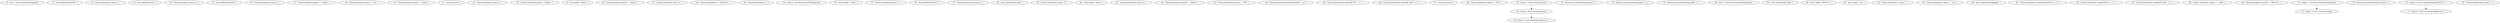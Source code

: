digraph G {
"9 : test = new IterativeStringList()"
"11 : test.addToEnd(\"hello\", )"
"12 : Check.check(test.size(), 1, )"
"13 : test.addToEnd(\"yo\", )"
"14 : Check.check(test.size(), 2, )"
"15 : test.addToEnd(\"asdf\", )"
"16 : Check.check(test.size(), 3, )"
"17 : Check.check(test.get(0, ), \"hello\", )"
"18 : Check.check(test.get(1, ), \"yo\", )"
"19 : Check.check(test.get(2, ), \"asdf\", )"
"21 : test.remove(0, )"
"22 : Check.check(test.size(), 2, )"
"23 : Check.check(test.get(0, ), \"hello\", )"
"25 : test.add(0, \"hello\", )"
"26 : Check.check(test.get(0, ), \"hello\", )"
"27 : Check.check(test.size(), 3, )"
"29 : Check.check(get(0, ), \"HELLO\", )"
"30 : Check.check(size(), 2, )"
"33 : test2 = new RecursiveIOStringList()"
"34 : test2.add(0, \"hello\", )"
"35 : Check.check(test2.size(), 1, )"
"36 : test2.addToEnd(\"YO\", )"
"37 : Check.check(test2.size(), 2, )"
"38 : test2.addToEnd(\"asdf\", )"
"39 : Check.check(test2.size(), 3, )"
"40 : test2.add(2, \"fdsa\", )"
"41 : Check.check(test2.size(), 4, )"
"42 : Check.check(test2.get(0, ), \"hello\", )"
"43 : Check.check(test2.get(1, ), \"YO\", )"
"44 : Check.check(test2.indexOf(\"hello\", ), 0, )"
"45 : Check.check(test2.indexOf(\"YO\", ), 1, )"
"46 : Check.check(test2.indexOf(\"asdf\", ), 3, )"
"47 : test2.remove(0, )"
"48 : Check.check(test2.get(0, ), \"YO\", )"
"50 : temp = test2.toLowerCase()"
"50 : temp = test2.toLowerCase()" -> "52 : temp = test2.toUpperCase()" [style=dashed]
"51 : System.out.println(temp.get(0, ), )"
"52 : temp = test2.toUpperCase()"
"52 : temp = test2.toUpperCase()" -> "54 : temp = test2.hasSubstring(\"as\", )" [style=dashed]
"53 : System.out.println(temp.get(1, ), )"
"54 : temp = test2.hasSubstring(\"as\", )"
"55 : System.out.println(temp.get(0, ), )"
"58 : test1 = new Recursive00StringList()"
"59 : test1.addToEnd(\"asdf\", )"
"60 : test1.add(0, \"HELLO\", )"
"61 : test1.add(1, \"yo\", )"
"62 : Check.check(test1.size(), 3, )"
"63 : Check.check(test1.get(1, ), \"yo\", )"
"64 : test1.addToEnd(\"gjslgjfj\", )"
"65 : Check.check(test1.indexOf(\"HELLO\", ), 0, )"
"66 : Check.check(test1.indexOf(\"yo\", ), 1, )"
"67 : Check.check(test1.indexOf(\"asdf\", ), 2, )"
"68 : Check.check(test1.get(2, ), \"asdf\", )"
"69 : Check.check(test1.get(0, ), \"HELLO\", )"
"72 : temp1 = new Recursive00StringList()"
"72 : temp1 = new Recursive00StringList()" -> "73 : temp1 = test1.toLowerCase()" [style=dashed]
"73 : temp1 = test1.toLowerCase()"
"74 : System.out.println(temp1.get(0, ), )"
"75 : temp2 = test1.hasSubstring(\"HELLO\", )"
"75 : temp2 = test1.hasSubstring(\"HELLO\", )" -> "77 : temp2 = test1.hasSubstring(\"asd\", )" [style=dashed]
"77 : temp2 = test1.hasSubstring(\"asd\", )"
"78 : Check.check(temp2.size(), 1, )"
}